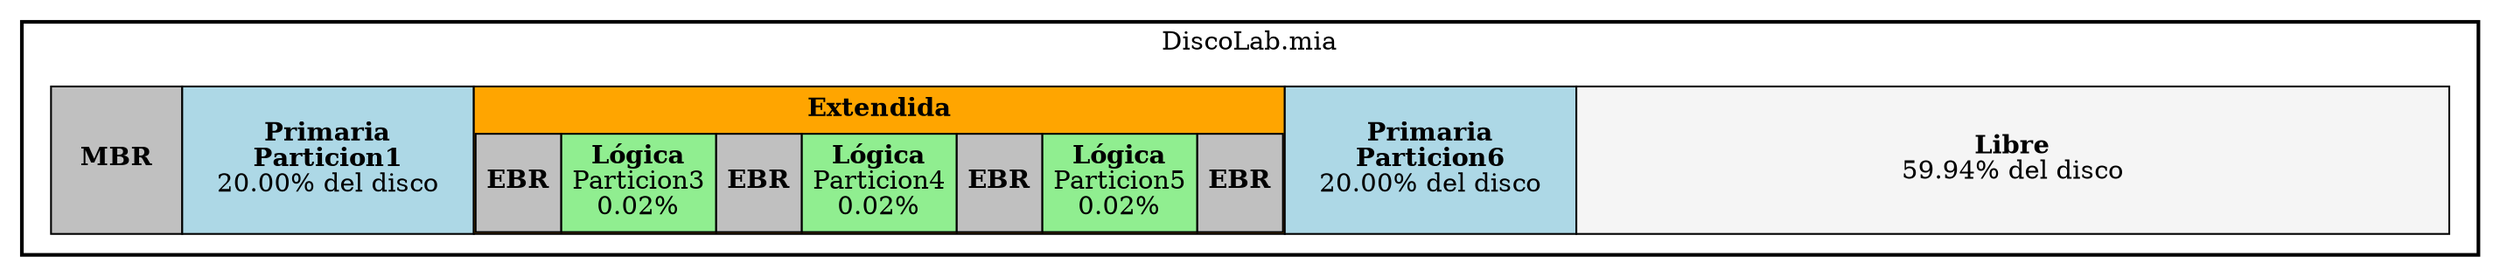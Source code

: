 digraph G {
	node [shape=none];
	graph [splines=false];
	subgraph cluster_disk {
		label="DiscoLab.mia";
		style=filled;
		fillcolor=white;
		color=black;
		penwidth=2;
		table [label=<
			<TABLE BORDER="0" CELLBORDER="1" CELLSPACING="0" CELLPADDING="15" WIDTH="800">
			<TR>
			<TD BGCOLOR="gray" ALIGN="CENTER"><B>MBR</B></TD>
			<TD BGCOLOR="lightblue" WIDTH="160" ALIGN="CENTER"><B>Primaria</B><BR/><B>Particion1</B><BR/>20.00% del disco</TD>
			<TD BGCOLOR="orange" WIDTH="160" ALIGN="CENTER" CELLPADDING="0">
				<TABLE BORDER="0" CELLBORDER="0" CELLSPACING="0" CELLPADDING="5" WIDTH="100%">
				<TR><TD COLSPAN="100" ALIGN="CENTER"><B>Extendida</B></TD></TR>
				<TR>
				<TD BGCOLOR="gray" ALIGN="CENTER" BORDER="1"><B>EBR</B></TD>
				<TD BGCOLOR="lightgreen" ALIGN="CENTER" BORDER="1"><B>Lógica</B><BR/>Particion3<BR/>0.02%</TD>
				<TD BGCOLOR="gray" ALIGN="CENTER" BORDER="1"><B>EBR</B></TD>
				<TD BGCOLOR="lightgreen" ALIGN="CENTER" BORDER="1"><B>Lógica</B><BR/>Particion4<BR/>0.02%</TD>
				<TD BGCOLOR="gray" ALIGN="CENTER" BORDER="1"><B>EBR</B></TD>
				<TD BGCOLOR="lightgreen" ALIGN="CENTER" BORDER="1"><B>Lógica</B><BR/>Particion5<BR/>0.02%</TD>
				<TD BGCOLOR="gray" ALIGN="CENTER" BORDER="1"><B>EBR</B></TD>
				</TR>
				</TABLE>
			</TD>
			<TD BGCOLOR="lightblue" WIDTH="160" ALIGN="CENTER"><B>Primaria</B><BR/><B>Particion6</B><BR/>20.00% del disco</TD>
			<TD BGCOLOR="#F5F5F5" WIDTH="479" ALIGN="CENTER"><B>Libre</B><BR/>59.94% del disco</TD>
			</TR>
			</TABLE>
>];
	}
}
